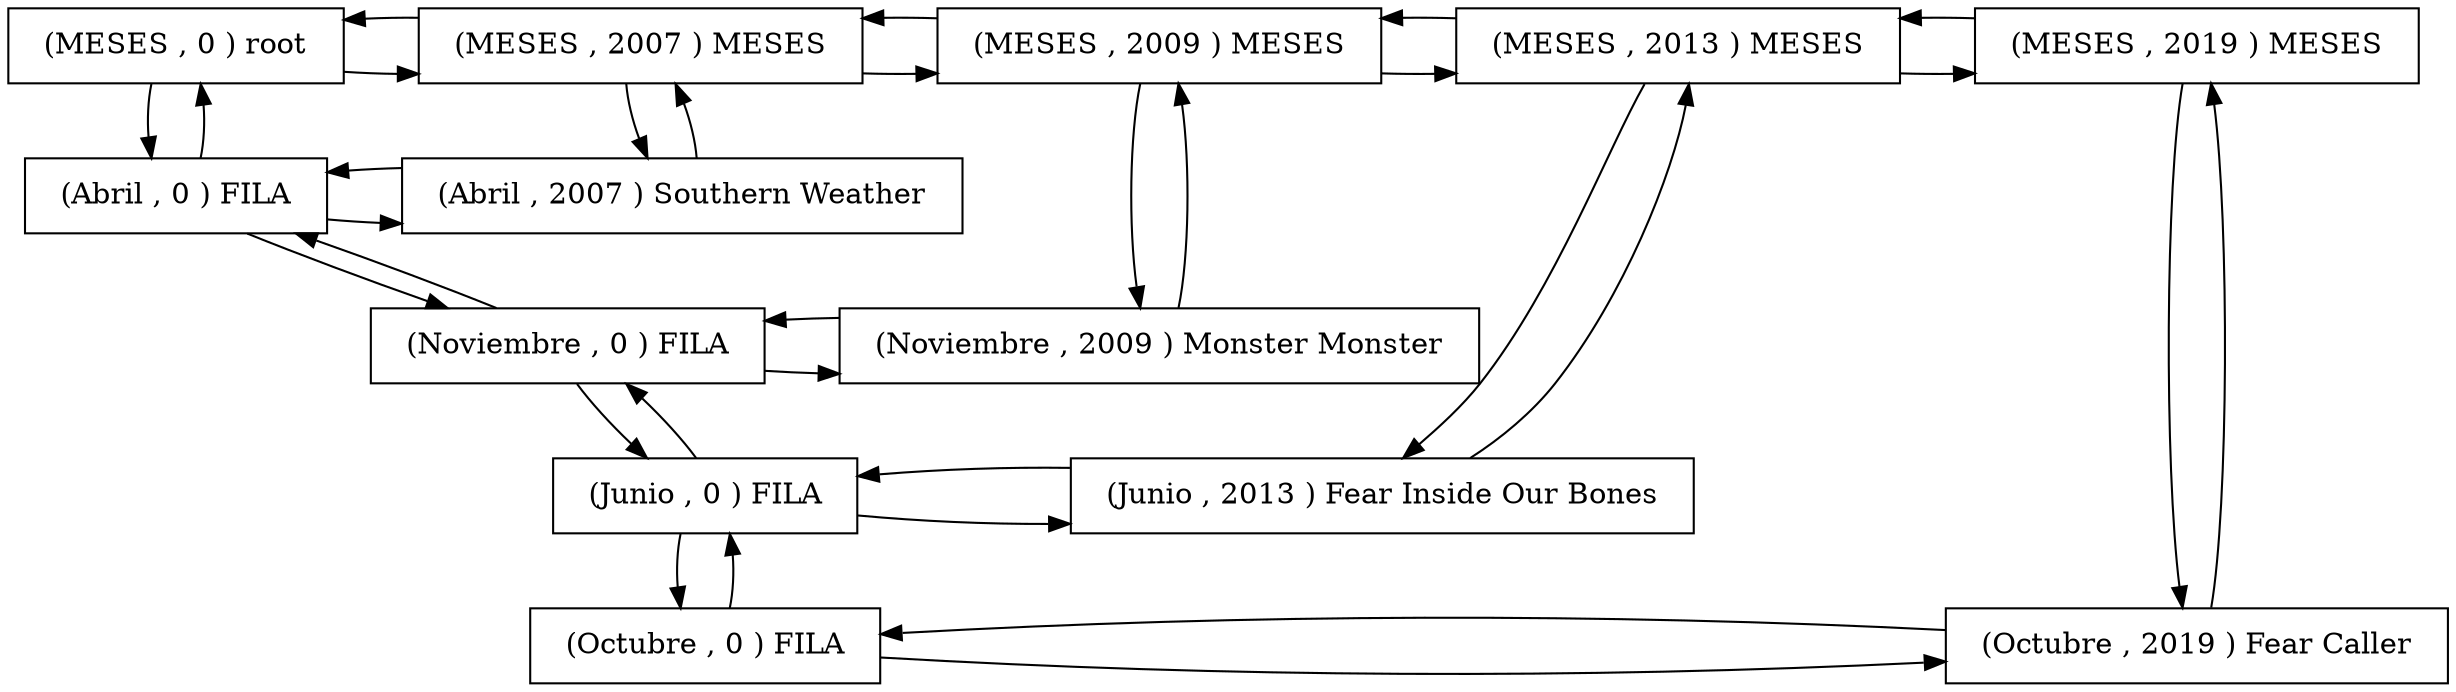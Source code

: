 digraph G { 
rankdir = TB;node [shape=rectangle, height=0.5, width=0.5];
graph[ nodesep = 0.5];
nodeMESES0 [label = "  (MESES , 0 ) root  " ]; 
nodeMESES2007 [label = "  (MESES , 2007 ) MESES  " ]; 
nodeMESES2009 [label = "  (MESES , 2009 ) MESES  " ]; 
nodeMESES2013 [label = "  (MESES , 2013 ) MESES  " ]; 
nodeMESES2019 [label = "  (MESES , 2019 ) MESES  " ]; 
nodeAbril0 [label = "  (Abril , 0 ) FILA  " ]; 
nodeAbril2007 [label = "  (Abril , 2007 ) Southern Weather  " ]; 
nodeNoviembre0 [label = "  (Noviembre , 0 ) FILA  " ]; 
nodeNoviembre2009 [label = "  (Noviembre , 2009 ) Monster Monster  " ]; 
nodeJunio0 [label = "  (Junio , 0 ) FILA  " ]; 
nodeJunio2013 [label = "  (Junio , 2013 ) Fear Inside Our Bones  " ]; 
nodeOctubre0 [label = "  (Octubre , 0 ) FILA  " ]; 
nodeOctubre2019 [label = "  (Octubre , 2019 ) Fear Caller  " ]; 
nodeMESES0 -> nodeMESES2007; 
nodeMESES2007 -> nodeMESES2009; 
nodeMESES2009 -> nodeMESES2013; 
nodeMESES2013 -> nodeMESES2019; 
nodeMESES2019 -> nodeMESES2013; 
nodeMESES2013 -> nodeMESES2009; 
nodeMESES2009 -> nodeMESES2007; 
nodeMESES2007 -> nodeMESES0; 
nodeAbril0 -> nodeAbril2007; 
nodeAbril2007 -> nodeAbril0; 
nodeNoviembre0 -> nodeNoviembre2009; 
nodeNoviembre2009 -> nodeNoviembre0; 
nodeJunio0 -> nodeJunio2013; 
nodeJunio2013 -> nodeJunio0; 
nodeOctubre0 -> nodeOctubre2019[constraint=false]; 
nodeOctubre2019 -> nodeOctubre0[constraint=false]; 
nodeMESES0 -> nodeAbril0; 
nodeAbril0 -> nodeNoviembre0; 
nodeNoviembre0 -> nodeJunio0; 
nodeJunio0 -> nodeOctubre0; 
nodeOctubre0 -> nodeJunio0; 
nodeJunio0 -> nodeNoviembre0; 
nodeNoviembre0 -> nodeAbril0; 
nodeAbril0 -> nodeMESES0; 
nodeMESES2007 -> nodeAbril2007; 
nodeAbril2007 -> nodeMESES2007; 
nodeMESES2009 -> nodeNoviembre2009; 
nodeNoviembre2009 -> nodeMESES2009; 
nodeMESES2013 -> nodeJunio2013; 
nodeJunio2013 -> nodeMESES2013; 
nodeMESES2019 -> nodeOctubre2019; 
nodeOctubre2019 -> nodeMESES2019; 
{ rank = same;nodeMESES0 ;nodeMESES2007 ;nodeMESES2009 ;nodeMESES2013 ;nodeMESES2019 ;} 
{ rank = same;nodeAbril0 ;nodeAbril2007 ;} 
{ rank = same;nodeNoviembre0 ;nodeNoviembre2009 ;} 
{ rank = same;nodeJunio0 ;nodeJunio2013 ;} 
{ rank = same;nodeOctubre0 ;nodeOctubre2019 ;} 
}